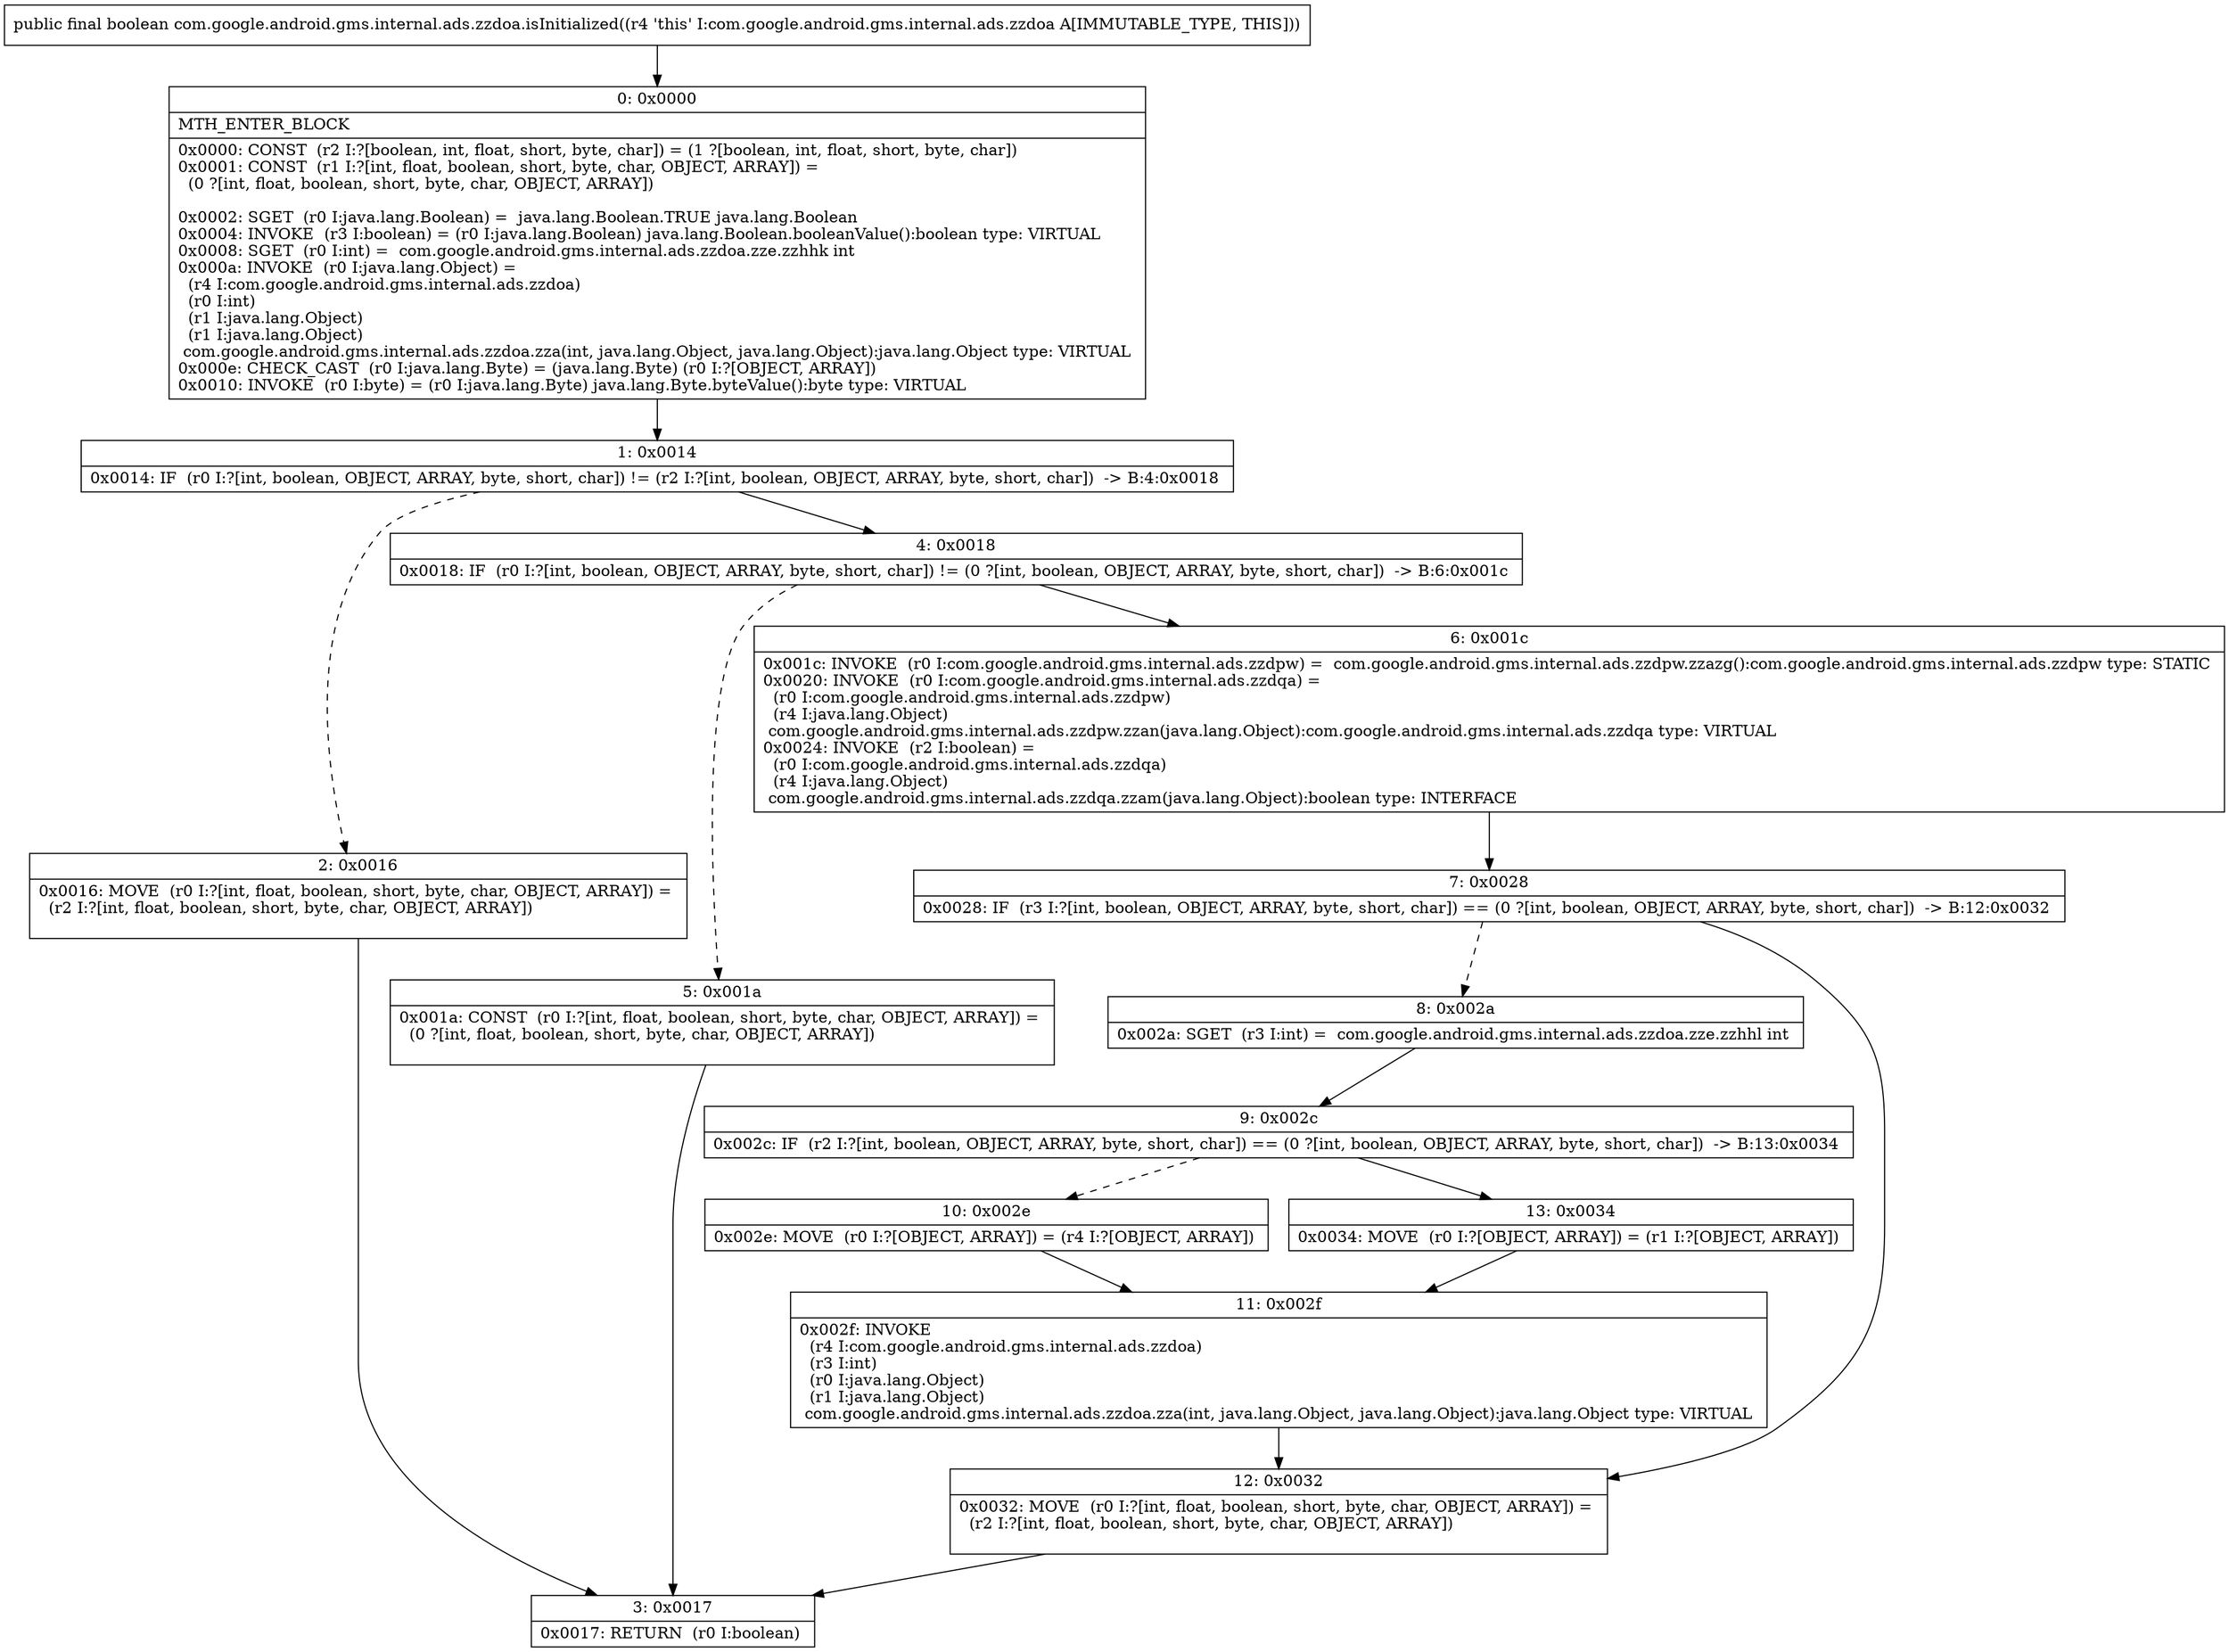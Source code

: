 digraph "CFG forcom.google.android.gms.internal.ads.zzdoa.isInitialized()Z" {
Node_0 [shape=record,label="{0\:\ 0x0000|MTH_ENTER_BLOCK\l|0x0000: CONST  (r2 I:?[boolean, int, float, short, byte, char]) = (1 ?[boolean, int, float, short, byte, char]) \l0x0001: CONST  (r1 I:?[int, float, boolean, short, byte, char, OBJECT, ARRAY]) = \l  (0 ?[int, float, boolean, short, byte, char, OBJECT, ARRAY])\l \l0x0002: SGET  (r0 I:java.lang.Boolean) =  java.lang.Boolean.TRUE java.lang.Boolean \l0x0004: INVOKE  (r3 I:boolean) = (r0 I:java.lang.Boolean) java.lang.Boolean.booleanValue():boolean type: VIRTUAL \l0x0008: SGET  (r0 I:int) =  com.google.android.gms.internal.ads.zzdoa.zze.zzhhk int \l0x000a: INVOKE  (r0 I:java.lang.Object) = \l  (r4 I:com.google.android.gms.internal.ads.zzdoa)\l  (r0 I:int)\l  (r1 I:java.lang.Object)\l  (r1 I:java.lang.Object)\l com.google.android.gms.internal.ads.zzdoa.zza(int, java.lang.Object, java.lang.Object):java.lang.Object type: VIRTUAL \l0x000e: CHECK_CAST  (r0 I:java.lang.Byte) = (java.lang.Byte) (r0 I:?[OBJECT, ARRAY]) \l0x0010: INVOKE  (r0 I:byte) = (r0 I:java.lang.Byte) java.lang.Byte.byteValue():byte type: VIRTUAL \l}"];
Node_1 [shape=record,label="{1\:\ 0x0014|0x0014: IF  (r0 I:?[int, boolean, OBJECT, ARRAY, byte, short, char]) != (r2 I:?[int, boolean, OBJECT, ARRAY, byte, short, char])  \-\> B:4:0x0018 \l}"];
Node_2 [shape=record,label="{2\:\ 0x0016|0x0016: MOVE  (r0 I:?[int, float, boolean, short, byte, char, OBJECT, ARRAY]) = \l  (r2 I:?[int, float, boolean, short, byte, char, OBJECT, ARRAY])\l \l}"];
Node_3 [shape=record,label="{3\:\ 0x0017|0x0017: RETURN  (r0 I:boolean) \l}"];
Node_4 [shape=record,label="{4\:\ 0x0018|0x0018: IF  (r0 I:?[int, boolean, OBJECT, ARRAY, byte, short, char]) != (0 ?[int, boolean, OBJECT, ARRAY, byte, short, char])  \-\> B:6:0x001c \l}"];
Node_5 [shape=record,label="{5\:\ 0x001a|0x001a: CONST  (r0 I:?[int, float, boolean, short, byte, char, OBJECT, ARRAY]) = \l  (0 ?[int, float, boolean, short, byte, char, OBJECT, ARRAY])\l \l}"];
Node_6 [shape=record,label="{6\:\ 0x001c|0x001c: INVOKE  (r0 I:com.google.android.gms.internal.ads.zzdpw) =  com.google.android.gms.internal.ads.zzdpw.zzazg():com.google.android.gms.internal.ads.zzdpw type: STATIC \l0x0020: INVOKE  (r0 I:com.google.android.gms.internal.ads.zzdqa) = \l  (r0 I:com.google.android.gms.internal.ads.zzdpw)\l  (r4 I:java.lang.Object)\l com.google.android.gms.internal.ads.zzdpw.zzan(java.lang.Object):com.google.android.gms.internal.ads.zzdqa type: VIRTUAL \l0x0024: INVOKE  (r2 I:boolean) = \l  (r0 I:com.google.android.gms.internal.ads.zzdqa)\l  (r4 I:java.lang.Object)\l com.google.android.gms.internal.ads.zzdqa.zzam(java.lang.Object):boolean type: INTERFACE \l}"];
Node_7 [shape=record,label="{7\:\ 0x0028|0x0028: IF  (r3 I:?[int, boolean, OBJECT, ARRAY, byte, short, char]) == (0 ?[int, boolean, OBJECT, ARRAY, byte, short, char])  \-\> B:12:0x0032 \l}"];
Node_8 [shape=record,label="{8\:\ 0x002a|0x002a: SGET  (r3 I:int) =  com.google.android.gms.internal.ads.zzdoa.zze.zzhhl int \l}"];
Node_9 [shape=record,label="{9\:\ 0x002c|0x002c: IF  (r2 I:?[int, boolean, OBJECT, ARRAY, byte, short, char]) == (0 ?[int, boolean, OBJECT, ARRAY, byte, short, char])  \-\> B:13:0x0034 \l}"];
Node_10 [shape=record,label="{10\:\ 0x002e|0x002e: MOVE  (r0 I:?[OBJECT, ARRAY]) = (r4 I:?[OBJECT, ARRAY]) \l}"];
Node_11 [shape=record,label="{11\:\ 0x002f|0x002f: INVOKE  \l  (r4 I:com.google.android.gms.internal.ads.zzdoa)\l  (r3 I:int)\l  (r0 I:java.lang.Object)\l  (r1 I:java.lang.Object)\l com.google.android.gms.internal.ads.zzdoa.zza(int, java.lang.Object, java.lang.Object):java.lang.Object type: VIRTUAL \l}"];
Node_12 [shape=record,label="{12\:\ 0x0032|0x0032: MOVE  (r0 I:?[int, float, boolean, short, byte, char, OBJECT, ARRAY]) = \l  (r2 I:?[int, float, boolean, short, byte, char, OBJECT, ARRAY])\l \l}"];
Node_13 [shape=record,label="{13\:\ 0x0034|0x0034: MOVE  (r0 I:?[OBJECT, ARRAY]) = (r1 I:?[OBJECT, ARRAY]) \l}"];
MethodNode[shape=record,label="{public final boolean com.google.android.gms.internal.ads.zzdoa.isInitialized((r4 'this' I:com.google.android.gms.internal.ads.zzdoa A[IMMUTABLE_TYPE, THIS])) }"];
MethodNode -> Node_0;
Node_0 -> Node_1;
Node_1 -> Node_2[style=dashed];
Node_1 -> Node_4;
Node_2 -> Node_3;
Node_4 -> Node_5[style=dashed];
Node_4 -> Node_6;
Node_5 -> Node_3;
Node_6 -> Node_7;
Node_7 -> Node_8[style=dashed];
Node_7 -> Node_12;
Node_8 -> Node_9;
Node_9 -> Node_10[style=dashed];
Node_9 -> Node_13;
Node_10 -> Node_11;
Node_11 -> Node_12;
Node_12 -> Node_3;
Node_13 -> Node_11;
}

